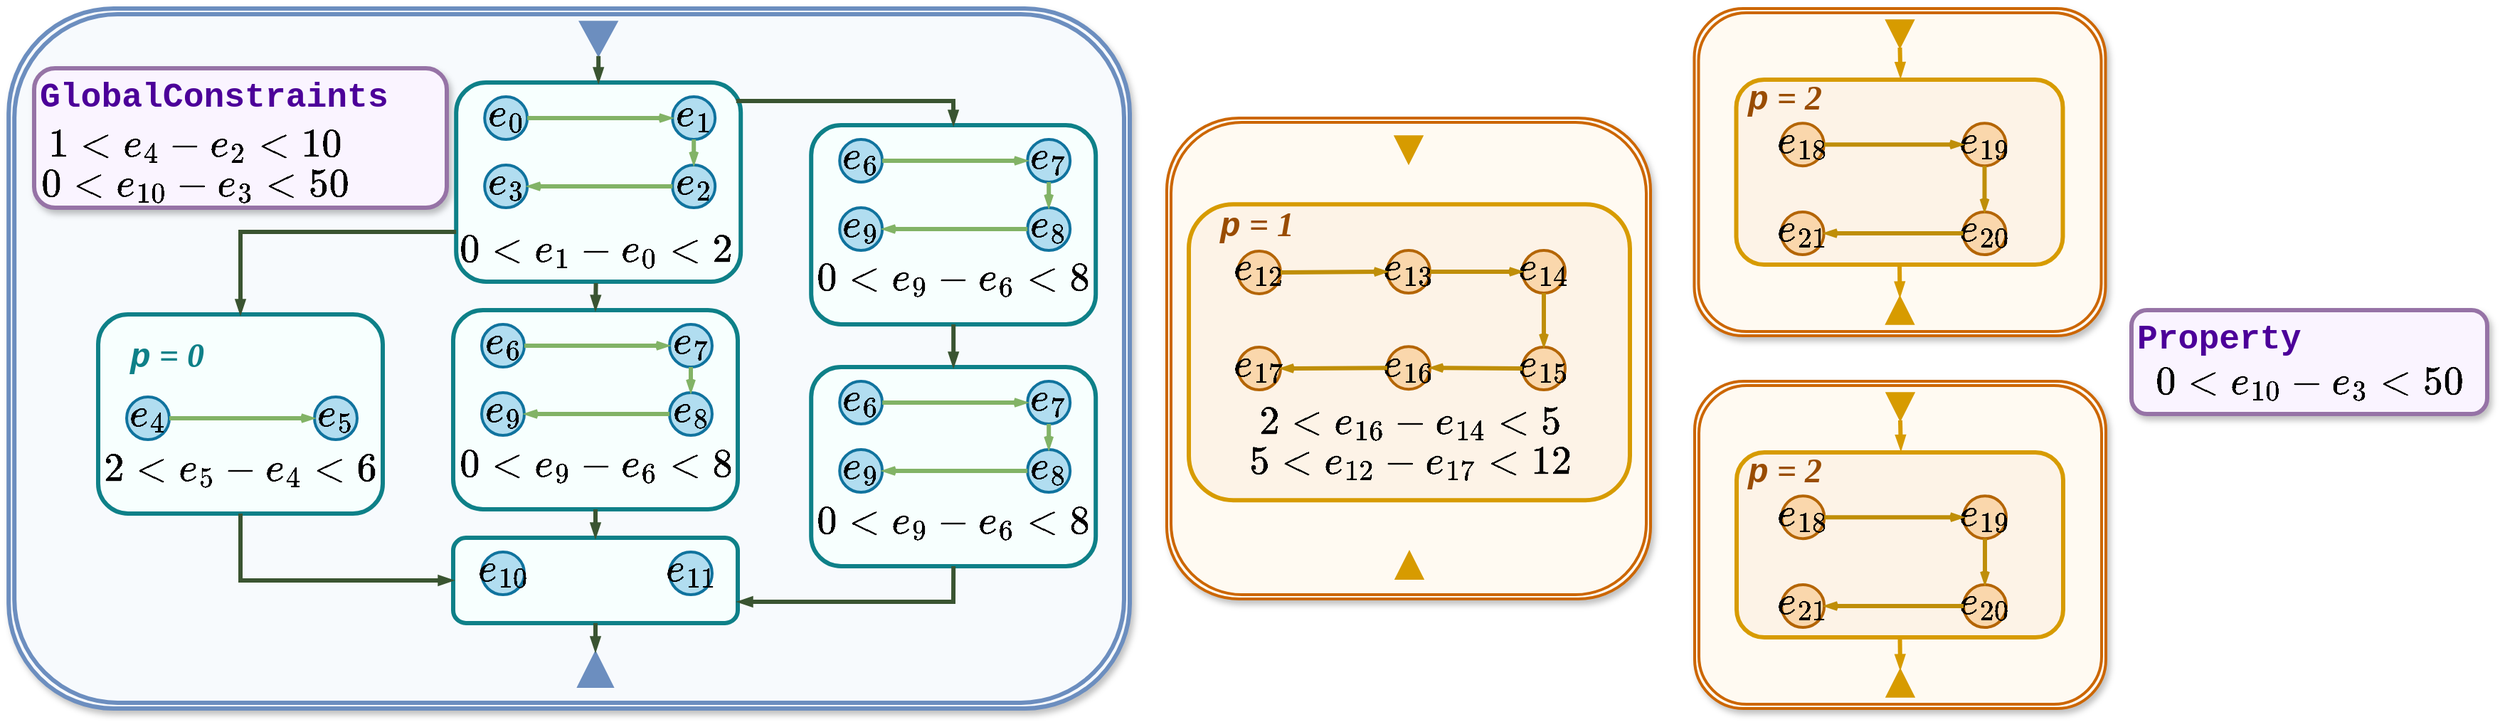 <mxfile version="26.0.4">
  <diagram name="Page-1" id="2ugi5nNnWcnAQ4nfvGsC">
    <mxGraphModel dx="2344" dy="2016" grid="1" gridSize="10" guides="1" tooltips="1" connect="1" arrows="1" fold="1" page="1" pageScale="1" pageWidth="850" pageHeight="1100" math="1" shadow="0">
      <root>
        <mxCell id="0" />
        <mxCell id="1" parent="0" />
        <mxCell id="yCP1H79guj11RidMhrs2-76" value="" style="shape=ext;double=1;rounded=1;whiteSpace=wrap;html=1;fillColor=#F7FAFD;strokeColor=#6c8ebf;strokeWidth=3;container=0;shadow=1;" vertex="1" parent="1">
          <mxGeometry x="12.1" y="330" width="787.9" height="492" as="geometry" />
        </mxCell>
        <mxCell id="yCP1H79guj11RidMhrs2-168" value="" style="rounded=1;whiteSpace=wrap;html=1;strokeWidth=3;fillColor=#F7FFFE;strokeColor=#0e8088;" vertex="1" parent="1">
          <mxGeometry x="576.1" y="582" width="200" height="140" as="geometry" />
        </mxCell>
        <mxCell id="yCP1H79guj11RidMhrs2-176" value="&lt;div style=&quot;text-align: left;&quot;&gt;&lt;span style=&quot;background-color: initial;&quot;&gt;&lt;font style=&quot;font-size: 24px;&quot; face=&quot;Courier New&quot;&gt;&lt;b style=&quot;&quot;&gt;\(0 &amp;lt; e_9 - e_6 &amp;lt; 8\)&lt;/b&gt;&lt;/font&gt;&lt;/span&gt;&lt;/div&gt;" style="text;html=1;align=center;verticalAlign=middle;resizable=0;points=[];autosize=1;strokeColor=none;fillColor=none;strokeWidth=3;" vertex="1" parent="1">
          <mxGeometry x="511.103" y="673.004" width="330" height="40" as="geometry" />
        </mxCell>
        <mxCell id="yCP1H79guj11RidMhrs2-174" value="&lt;div style=&quot;text-align: left;&quot;&gt;&lt;span style=&quot;background-color: initial;&quot;&gt;&lt;font style=&quot;font-size: 24px;&quot; face=&quot;Courier New&quot;&gt;&lt;b style=&quot;&quot;&gt;\(e_7\)&lt;/b&gt;&lt;/font&gt;&lt;/span&gt;&lt;/div&gt;" style="ellipse;whiteSpace=wrap;html=1;aspect=fixed;strokeWidth=2;fillColor=#b1ddf0;strokeColor=#10739e;" vertex="1" parent="1">
          <mxGeometry x="728.1" y="592" width="30" height="30" as="geometry" />
        </mxCell>
        <mxCell id="yCP1H79guj11RidMhrs2-193" value="&lt;div style=&quot;text-align: left;&quot;&gt;&lt;span style=&quot;background-color: initial;&quot;&gt;&lt;font style=&quot;font-size: 24px;&quot; face=&quot;Courier New&quot;&gt;&lt;b style=&quot;&quot;&gt;\(e_6\)&lt;/b&gt;&lt;/font&gt;&lt;/span&gt;&lt;/div&gt;" style="ellipse;whiteSpace=wrap;html=1;aspect=fixed;strokeWidth=2;fillColor=#b1ddf0;strokeColor=#10739e;" vertex="1" parent="1">
          <mxGeometry x="596.1" y="592" width="30" height="30" as="geometry" />
        </mxCell>
        <mxCell id="yCP1H79guj11RidMhrs2-194" value="&lt;div style=&quot;text-align: left;&quot;&gt;&lt;span style=&quot;background-color: initial;&quot;&gt;&lt;font style=&quot;font-size: 24px;&quot; face=&quot;Courier New&quot;&gt;&lt;b style=&quot;&quot;&gt;\(e_9\)&lt;/b&gt;&lt;/font&gt;&lt;/span&gt;&lt;/div&gt;" style="ellipse;whiteSpace=wrap;html=1;aspect=fixed;strokeWidth=2;fillColor=#b1ddf0;strokeColor=#10739e;" vertex="1" parent="1">
          <mxGeometry x="596.1" y="640" width="30" height="30" as="geometry" />
        </mxCell>
        <mxCell id="yCP1H79guj11RidMhrs2-195" value="&lt;div style=&quot;text-align: left;&quot;&gt;&lt;span style=&quot;background-color: initial;&quot;&gt;&lt;font style=&quot;font-size: 24px;&quot; face=&quot;Courier New&quot;&gt;&lt;b style=&quot;&quot;&gt;\(e_8\)&lt;/b&gt;&lt;/font&gt;&lt;/span&gt;&lt;/div&gt;" style="ellipse;whiteSpace=wrap;html=1;aspect=fixed;strokeWidth=2;fillColor=#b1ddf0;strokeColor=#10739e;" vertex="1" parent="1">
          <mxGeometry x="728.1" y="640" width="30" height="30" as="geometry" />
        </mxCell>
        <mxCell id="yCP1H79guj11RidMhrs2-170" style="rounded=0;orthogonalLoop=1;jettySize=auto;html=1;endArrow=openThin;endFill=0;strokeColor=#82b366;strokeWidth=3;fillColor=#d5e8d4;endSize=3;entryX=0;entryY=0.5;entryDx=0;entryDy=0;exitX=1;exitY=0.5;exitDx=0;exitDy=0;startSize=3;" edge="1" parent="1" source="yCP1H79guj11RidMhrs2-193" target="yCP1H79guj11RidMhrs2-174">
          <mxGeometry relative="1" as="geometry">
            <mxPoint x="426.725" y="636.849" as="sourcePoint" />
            <mxPoint x="434.335" y="638.164" as="targetPoint" />
          </mxGeometry>
        </mxCell>
        <mxCell id="yCP1H79guj11RidMhrs2-197" style="rounded=0;orthogonalLoop=1;jettySize=auto;html=1;endArrow=openThin;endFill=0;strokeColor=#82b366;strokeWidth=3;fillColor=#d5e8d4;endSize=3;entryX=1;entryY=0.5;entryDx=0;entryDy=0;exitX=0;exitY=0.5;exitDx=0;exitDy=0;startSize=3;" edge="1" parent="1" source="yCP1H79guj11RidMhrs2-195" target="yCP1H79guj11RidMhrs2-194">
          <mxGeometry relative="1" as="geometry">
            <mxPoint x="636.1" y="617" as="sourcePoint" />
            <mxPoint x="738.1" y="617" as="targetPoint" />
            <Array as="points" />
          </mxGeometry>
        </mxCell>
        <mxCell id="yCP1H79guj11RidMhrs2-198" style="rounded=0;orthogonalLoop=1;jettySize=auto;html=1;endArrow=openThin;endFill=0;strokeColor=#82b366;strokeWidth=3;fillColor=#d5e8d4;endSize=3;entryX=0.5;entryY=0;entryDx=0;entryDy=0;exitX=0.5;exitY=1;exitDx=0;exitDy=0;startSize=3;" edge="1" parent="1" source="yCP1H79guj11RidMhrs2-174" target="yCP1H79guj11RidMhrs2-195">
          <mxGeometry relative="1" as="geometry">
            <mxPoint x="738.1" y="662" as="sourcePoint" />
            <mxPoint x="636.1" y="662" as="targetPoint" />
            <Array as="points" />
          </mxGeometry>
        </mxCell>
        <mxCell id="yCP1H79guj11RidMhrs2-59" value="" style="triangle;whiteSpace=wrap;html=1;rotation=90;fillColor=light-dark(#6c8ebf, #1d293b);strokeColor=#6c8ebf;" vertex="1" parent="1">
          <mxGeometry x="414.46" y="338" width="24.27" height="26.46" as="geometry" />
        </mxCell>
        <mxCell id="yCP1H79guj11RidMhrs2-201" value="" style="rounded=1;whiteSpace=wrap;html=1;shadow=1;strokeColor=#9673A6;strokeWidth=3;fillColor=#FAF4FF;" vertex="1" parent="1">
          <mxGeometry x="30" y="372" width="290" height="98" as="geometry" />
        </mxCell>
        <mxCell id="yCP1H79guj11RidMhrs2-202" value="&lt;span style=&quot;font-style: normal; font-variant-ligatures: normal; font-variant-caps: normal; letter-spacing: normal; orphans: 2; text-align: left; text-indent: 0px; text-transform: none; widows: 2; word-spacing: 0px; -webkit-text-stroke-width: 0px; white-space: nowrap; text-decoration-thickness: initial; text-decoration-style: initial; text-decoration-color: initial; float: none; display: inline !important;&quot;&gt;&lt;font face=&quot;Courier New&quot; style=&quot;color: rgb(76, 0, 153); font-size: 24px;&quot;&gt;&lt;b style=&quot;&quot;&gt;GlobalConstraints&lt;/b&gt;&lt;/font&gt;&lt;/span&gt;" style="text;whiteSpace=wrap;html=1;shadow=1;rounded=1;" vertex="1" parent="1">
          <mxGeometry x="32.1" y="372" width="146.8" height="25.57" as="geometry" />
        </mxCell>
        <mxCell id="yCP1H79guj11RidMhrs2-204" value="&lt;font style=&quot;font-size: 24px;&quot;&gt;\(1 &amp;lt; e_4 - e_2 &amp;lt; 10\)&lt;/font&gt;&lt;div&gt;&lt;font style=&quot;font-size: 24px;&quot;&gt;\(0 &amp;lt; e_{10} - e_{3} &amp;lt; 50\)&lt;/font&gt;&lt;/div&gt;" style="text;html=1;align=center;verticalAlign=middle;whiteSpace=wrap;rounded=0;" vertex="1" parent="1">
          <mxGeometry x="48" y="420" width="190" height="40" as="geometry" />
        </mxCell>
        <mxCell id="yCP1H79guj11RidMhrs2-15" value="" style="triangle;whiteSpace=wrap;html=1;rotation=90;fillColor=light-dark(#6c8ebf, #1d293b);flipV=1;flipH=1;strokeColor=#6c8ebf;" vertex="1" parent="1">
          <mxGeometry x="412" y="782" width="25" height="25" as="geometry" />
        </mxCell>
        <mxCell id="yCP1H79guj11RidMhrs2-216" value="" style="rounded=1;whiteSpace=wrap;html=1;strokeWidth=3;fillColor=#F7FFFE;strokeColor=#0e8088;" vertex="1" parent="1">
          <mxGeometry x="324.5" y="702" width="200" height="60" as="geometry" />
        </mxCell>
        <mxCell id="yCP1H79guj11RidMhrs2-218" value="&lt;div style=&quot;text-align: left;&quot;&gt;&lt;span style=&quot;background-color: initial;&quot;&gt;&lt;font style=&quot;font-size: 24px;&quot; face=&quot;Courier New&quot;&gt;&lt;b style=&quot;&quot;&gt;\(e_{11}\)&lt;/b&gt;&lt;/font&gt;&lt;/span&gt;&lt;/div&gt;" style="ellipse;whiteSpace=wrap;html=1;aspect=fixed;strokeWidth=2;fillColor=#b1ddf0;strokeColor=#10739e;" vertex="1" parent="1">
          <mxGeometry x="476.5" y="712" width="30" height="30" as="geometry" />
        </mxCell>
        <mxCell id="yCP1H79guj11RidMhrs2-219" value="&lt;div style=&quot;text-align: left;&quot;&gt;&lt;span style=&quot;background-color: initial;&quot;&gt;&lt;font style=&quot;font-size: 24px;&quot; face=&quot;Courier New&quot;&gt;&lt;b style=&quot;&quot;&gt;\(e_{10}\)&lt;/b&gt;&lt;/font&gt;&lt;/span&gt;&lt;/div&gt;" style="ellipse;whiteSpace=wrap;html=1;aspect=fixed;strokeWidth=2;fillColor=#b1ddf0;strokeColor=#10739e;" vertex="1" parent="1">
          <mxGeometry x="344.5" y="712" width="30" height="30" as="geometry" />
        </mxCell>
        <mxCell id="yCP1H79guj11RidMhrs2-431" value="" style="rounded=1;whiteSpace=wrap;html=1;strokeWidth=3;fillColor=#F7FFFE;strokeColor=#0e8088;" vertex="1" parent="1">
          <mxGeometry x="326.6" y="382" width="200" height="140" as="geometry" />
        </mxCell>
        <mxCell id="yCP1H79guj11RidMhrs2-432" value="&lt;div style=&quot;text-align: left;&quot;&gt;&lt;span style=&quot;background-color: initial;&quot;&gt;&lt;font style=&quot;font-size: 24px;&quot; face=&quot;Courier New&quot;&gt;&lt;b style=&quot;&quot;&gt;\(0 &amp;lt; e_1 - e_0 &amp;lt; 2\)&lt;/b&gt;&lt;/font&gt;&lt;/span&gt;&lt;/div&gt;" style="text;html=1;align=center;verticalAlign=middle;resizable=0;points=[];autosize=1;strokeColor=none;fillColor=none;strokeWidth=3;" vertex="1" parent="1">
          <mxGeometry x="259.503" y="482.004" width="330" height="40" as="geometry" />
        </mxCell>
        <mxCell id="yCP1H79guj11RidMhrs2-433" value="&lt;div style=&quot;text-align: left;&quot;&gt;&lt;span style=&quot;background-color: initial;&quot;&gt;&lt;font style=&quot;font-size: 24px;&quot; face=&quot;Courier New&quot;&gt;&lt;b style=&quot;&quot;&gt;\(e_1\)&lt;/b&gt;&lt;/font&gt;&lt;/span&gt;&lt;/div&gt;" style="ellipse;whiteSpace=wrap;html=1;aspect=fixed;strokeWidth=2;fillColor=#b1ddf0;strokeColor=#10739e;" vertex="1" parent="1">
          <mxGeometry x="478.6" y="392" width="30" height="30" as="geometry" />
        </mxCell>
        <mxCell id="yCP1H79guj11RidMhrs2-434" value="&lt;div style=&quot;text-align: left;&quot;&gt;&lt;span style=&quot;background-color: initial;&quot;&gt;&lt;font style=&quot;font-size: 24px;&quot; face=&quot;Courier New&quot;&gt;&lt;b style=&quot;&quot;&gt;\(e_0\)&lt;/b&gt;&lt;/font&gt;&lt;/span&gt;&lt;/div&gt;" style="ellipse;whiteSpace=wrap;html=1;aspect=fixed;strokeWidth=2;fillColor=#b1ddf0;strokeColor=#10739e;" vertex="1" parent="1">
          <mxGeometry x="346.6" y="392" width="30" height="30" as="geometry" />
        </mxCell>
        <mxCell id="yCP1H79guj11RidMhrs2-435" value="&lt;div style=&quot;text-align: left;&quot;&gt;&lt;span style=&quot;background-color: initial;&quot;&gt;&lt;font style=&quot;font-size: 24px;&quot; face=&quot;Courier New&quot;&gt;&lt;b style=&quot;&quot;&gt;\(e_3\)&lt;/b&gt;&lt;/font&gt;&lt;/span&gt;&lt;/div&gt;" style="ellipse;whiteSpace=wrap;html=1;aspect=fixed;strokeWidth=2;fillColor=#b1ddf0;strokeColor=#10739e;" vertex="1" parent="1">
          <mxGeometry x="346.6" y="440" width="30" height="30" as="geometry" />
        </mxCell>
        <mxCell id="yCP1H79guj11RidMhrs2-436" value="&lt;div style=&quot;text-align: left;&quot;&gt;&lt;span style=&quot;background-color: initial;&quot;&gt;&lt;font style=&quot;font-size: 24px;&quot; face=&quot;Courier New&quot;&gt;&lt;b style=&quot;&quot;&gt;\(e_2\)&lt;/b&gt;&lt;/font&gt;&lt;/span&gt;&lt;/div&gt;" style="ellipse;whiteSpace=wrap;html=1;aspect=fixed;strokeWidth=2;fillColor=#b1ddf0;strokeColor=#10739e;" vertex="1" parent="1">
          <mxGeometry x="478.6" y="440" width="30" height="30" as="geometry" />
        </mxCell>
        <mxCell id="yCP1H79guj11RidMhrs2-437" style="rounded=0;orthogonalLoop=1;jettySize=auto;html=1;endArrow=openThin;endFill=0;strokeColor=#82b366;strokeWidth=3;fillColor=#d5e8d4;endSize=3;entryX=0;entryY=0.5;entryDx=0;entryDy=0;exitX=1;exitY=0.5;exitDx=0;exitDy=0;startSize=3;" edge="1" parent="1" source="yCP1H79guj11RidMhrs2-434" target="yCP1H79guj11RidMhrs2-433">
          <mxGeometry relative="1" as="geometry">
            <mxPoint x="177.225" y="436.849" as="sourcePoint" />
            <mxPoint x="184.835" y="438.164" as="targetPoint" />
          </mxGeometry>
        </mxCell>
        <mxCell id="yCP1H79guj11RidMhrs2-438" style="rounded=0;orthogonalLoop=1;jettySize=auto;html=1;endArrow=openThin;endFill=0;strokeColor=#82b366;strokeWidth=3;fillColor=#d5e8d4;endSize=3;entryX=1;entryY=0.5;entryDx=0;entryDy=0;exitX=0;exitY=0.5;exitDx=0;exitDy=0;startSize=3;" edge="1" parent="1" source="yCP1H79guj11RidMhrs2-436" target="yCP1H79guj11RidMhrs2-435">
          <mxGeometry relative="1" as="geometry">
            <mxPoint x="386.6" y="417" as="sourcePoint" />
            <mxPoint x="488.6" y="417" as="targetPoint" />
            <Array as="points" />
          </mxGeometry>
        </mxCell>
        <mxCell id="yCP1H79guj11RidMhrs2-439" style="rounded=0;orthogonalLoop=1;jettySize=auto;html=1;endArrow=openThin;endFill=0;strokeColor=#82b366;strokeWidth=3;fillColor=#d5e8d4;endSize=3;entryX=0.5;entryY=0;entryDx=0;entryDy=0;exitX=0.5;exitY=1;exitDx=0;exitDy=0;startSize=3;" edge="1" parent="1" source="yCP1H79guj11RidMhrs2-433" target="yCP1H79guj11RidMhrs2-436">
          <mxGeometry relative="1" as="geometry">
            <mxPoint x="488.6" y="462" as="sourcePoint" />
            <mxPoint x="386.6" y="462" as="targetPoint" />
            <Array as="points" />
          </mxGeometry>
        </mxCell>
        <mxCell id="yCP1H79guj11RidMhrs2-440" value="" style="rounded=1;whiteSpace=wrap;html=1;strokeWidth=3;fillColor=#F7FFFE;strokeColor=#0e8088;" vertex="1" parent="1">
          <mxGeometry x="324.5" y="542" width="200" height="140" as="geometry" />
        </mxCell>
        <mxCell id="yCP1H79guj11RidMhrs2-441" value="&lt;div style=&quot;text-align: left;&quot;&gt;&lt;span style=&quot;background-color: initial;&quot;&gt;&lt;font style=&quot;font-size: 24px;&quot; face=&quot;Courier New&quot;&gt;&lt;b style=&quot;&quot;&gt;\(0 &amp;lt; e_9 - e_6 &amp;lt; 8\)&lt;/b&gt;&lt;/font&gt;&lt;/span&gt;&lt;/div&gt;" style="text;html=1;align=center;verticalAlign=middle;resizable=0;points=[];autosize=1;strokeColor=none;fillColor=none;strokeWidth=3;" vertex="1" parent="1">
          <mxGeometry x="259.503" y="633.004" width="330" height="40" as="geometry" />
        </mxCell>
        <mxCell id="yCP1H79guj11RidMhrs2-442" value="&lt;div style=&quot;text-align: left;&quot;&gt;&lt;span style=&quot;background-color: initial;&quot;&gt;&lt;font style=&quot;font-size: 24px;&quot; face=&quot;Courier New&quot;&gt;&lt;b style=&quot;&quot;&gt;\(e_7\)&lt;/b&gt;&lt;/font&gt;&lt;/span&gt;&lt;/div&gt;" style="ellipse;whiteSpace=wrap;html=1;aspect=fixed;strokeWidth=2;fillColor=#b1ddf0;strokeColor=#10739e;" vertex="1" parent="1">
          <mxGeometry x="476.5" y="552" width="30" height="30" as="geometry" />
        </mxCell>
        <mxCell id="yCP1H79guj11RidMhrs2-443" value="&lt;div style=&quot;text-align: left;&quot;&gt;&lt;span style=&quot;background-color: initial;&quot;&gt;&lt;font style=&quot;font-size: 24px;&quot; face=&quot;Courier New&quot;&gt;&lt;b style=&quot;&quot;&gt;\(e_6\)&lt;/b&gt;&lt;/font&gt;&lt;/span&gt;&lt;/div&gt;" style="ellipse;whiteSpace=wrap;html=1;aspect=fixed;strokeWidth=2;fillColor=#b1ddf0;strokeColor=#10739e;" vertex="1" parent="1">
          <mxGeometry x="344.5" y="552" width="30" height="30" as="geometry" />
        </mxCell>
        <mxCell id="yCP1H79guj11RidMhrs2-444" value="&lt;div style=&quot;text-align: left;&quot;&gt;&lt;span style=&quot;background-color: initial;&quot;&gt;&lt;font style=&quot;font-size: 24px;&quot; face=&quot;Courier New&quot;&gt;&lt;b style=&quot;&quot;&gt;\(e_9\)&lt;/b&gt;&lt;/font&gt;&lt;/span&gt;&lt;/div&gt;" style="ellipse;whiteSpace=wrap;html=1;aspect=fixed;strokeWidth=2;fillColor=#b1ddf0;strokeColor=#10739e;" vertex="1" parent="1">
          <mxGeometry x="344.5" y="600" width="30" height="30" as="geometry" />
        </mxCell>
        <mxCell id="yCP1H79guj11RidMhrs2-445" value="&lt;div style=&quot;text-align: left;&quot;&gt;&lt;span style=&quot;background-color: initial;&quot;&gt;&lt;font style=&quot;font-size: 24px;&quot; face=&quot;Courier New&quot;&gt;&lt;b style=&quot;&quot;&gt;\(e_8\)&lt;/b&gt;&lt;/font&gt;&lt;/span&gt;&lt;/div&gt;" style="ellipse;whiteSpace=wrap;html=1;aspect=fixed;strokeWidth=2;fillColor=#b1ddf0;strokeColor=#10739e;" vertex="1" parent="1">
          <mxGeometry x="476.5" y="600" width="30" height="30" as="geometry" />
        </mxCell>
        <mxCell id="yCP1H79guj11RidMhrs2-446" style="rounded=0;orthogonalLoop=1;jettySize=auto;html=1;endArrow=openThin;endFill=0;strokeColor=#82b366;strokeWidth=3;fillColor=#d5e8d4;endSize=3;entryX=0;entryY=0.5;entryDx=0;entryDy=0;exitX=1;exitY=0.5;exitDx=0;exitDy=0;startSize=3;" edge="1" parent="1" source="yCP1H79guj11RidMhrs2-443" target="yCP1H79guj11RidMhrs2-442">
          <mxGeometry relative="1" as="geometry">
            <mxPoint x="175.125" y="596.849" as="sourcePoint" />
            <mxPoint x="182.735" y="598.164" as="targetPoint" />
          </mxGeometry>
        </mxCell>
        <mxCell id="yCP1H79guj11RidMhrs2-447" style="rounded=0;orthogonalLoop=1;jettySize=auto;html=1;endArrow=openThin;endFill=0;strokeColor=#82b366;strokeWidth=3;fillColor=#d5e8d4;endSize=3;entryX=1;entryY=0.5;entryDx=0;entryDy=0;exitX=0;exitY=0.5;exitDx=0;exitDy=0;startSize=3;" edge="1" parent="1" source="yCP1H79guj11RidMhrs2-445" target="yCP1H79guj11RidMhrs2-444">
          <mxGeometry relative="1" as="geometry">
            <mxPoint x="384.5" y="577" as="sourcePoint" />
            <mxPoint x="486.5" y="577" as="targetPoint" />
            <Array as="points" />
          </mxGeometry>
        </mxCell>
        <mxCell id="yCP1H79guj11RidMhrs2-448" style="rounded=0;orthogonalLoop=1;jettySize=auto;html=1;endArrow=openThin;endFill=0;strokeColor=#82b366;strokeWidth=3;fillColor=#d5e8d4;endSize=3;entryX=0.5;entryY=0;entryDx=0;entryDy=0;exitX=0.5;exitY=1;exitDx=0;exitDy=0;startSize=3;" edge="1" parent="1" source="yCP1H79guj11RidMhrs2-442" target="yCP1H79guj11RidMhrs2-445">
          <mxGeometry relative="1" as="geometry">
            <mxPoint x="486.5" y="622" as="sourcePoint" />
            <mxPoint x="384.5" y="622" as="targetPoint" />
            <Array as="points" />
          </mxGeometry>
        </mxCell>
        <mxCell id="yCP1H79guj11RidMhrs2-458" value="" style="rounded=1;whiteSpace=wrap;html=1;strokeWidth=3;fillColor=#F7FFFE;strokeColor=#0e8088;" vertex="1" parent="1">
          <mxGeometry x="75" y="545" width="200" height="140" as="geometry" />
        </mxCell>
        <mxCell id="yCP1H79guj11RidMhrs2-459" value="&lt;div style=&quot;text-align: left;&quot;&gt;&lt;span style=&quot;background-color: initial;&quot;&gt;&lt;font style=&quot;font-size: 24px;&quot; face=&quot;Courier New&quot;&gt;&lt;b style=&quot;&quot;&gt;\(2 &amp;lt; e_5 - e_4 &amp;lt; 6\)&lt;/b&gt;&lt;/font&gt;&lt;/span&gt;&lt;/div&gt;" style="text;html=1;align=center;verticalAlign=middle;resizable=0;points=[];autosize=1;strokeColor=none;fillColor=none;strokeWidth=3;" vertex="1" parent="1">
          <mxGeometry x="10.003" y="636.004" width="330" height="40" as="geometry" />
        </mxCell>
        <mxCell id="yCP1H79guj11RidMhrs2-462" value="&lt;div style=&quot;text-align: left;&quot;&gt;&lt;span style=&quot;background-color: initial;&quot;&gt;&lt;font style=&quot;font-size: 24px;&quot; face=&quot;Courier New&quot;&gt;&lt;b style=&quot;&quot;&gt;\(e_4\)&lt;/b&gt;&lt;/font&gt;&lt;/span&gt;&lt;/div&gt;" style="ellipse;whiteSpace=wrap;html=1;aspect=fixed;strokeWidth=2;fillColor=#b1ddf0;strokeColor=#10739e;" vertex="1" parent="1">
          <mxGeometry x="95" y="603" width="30" height="30" as="geometry" />
        </mxCell>
        <mxCell id="yCP1H79guj11RidMhrs2-463" value="&lt;div style=&quot;text-align: left;&quot;&gt;&lt;span style=&quot;background-color: initial;&quot;&gt;&lt;font style=&quot;font-size: 24px;&quot; face=&quot;Courier New&quot;&gt;&lt;b style=&quot;&quot;&gt;\(e_5\)&lt;/b&gt;&lt;/font&gt;&lt;/span&gt;&lt;/div&gt;" style="ellipse;whiteSpace=wrap;html=1;aspect=fixed;strokeWidth=2;fillColor=#b1ddf0;strokeColor=#10739e;" vertex="1" parent="1">
          <mxGeometry x="227" y="603" width="30" height="30" as="geometry" />
        </mxCell>
        <mxCell id="yCP1H79guj11RidMhrs2-465" style="rounded=0;orthogonalLoop=1;jettySize=auto;html=1;endArrow=openThin;endFill=0;strokeColor=#82b366;strokeWidth=3;fillColor=#d5e8d4;endSize=3;entryX=0;entryY=0.5;entryDx=0;entryDy=0;exitX=1;exitY=0.5;exitDx=0;exitDy=0;startSize=3;" edge="1" parent="1" source="yCP1H79guj11RidMhrs2-462" target="yCP1H79guj11RidMhrs2-463">
          <mxGeometry relative="1" as="geometry">
            <mxPoint x="135" y="580" as="sourcePoint" />
            <mxPoint x="237" y="580" as="targetPoint" />
            <Array as="points" />
          </mxGeometry>
        </mxCell>
        <mxCell id="yCP1H79guj11RidMhrs2-467" value="&lt;font style=&quot;color: rgb(14, 128, 136); font-size: 24px;&quot;&gt;&lt;b style=&quot;&quot;&gt;&lt;i style=&quot;&quot;&gt;&lt;font style=&quot;&quot; face=&quot;Georgia&quot;&gt;&amp;nbsp;&lt;/font&gt;&lt;font style=&quot;&quot; face=&quot;Courier New&quot;&gt;p&lt;/font&gt;&lt;font style=&quot;&quot; face=&quot;Georgia&quot;&gt; = &lt;/font&gt;&lt;font face=&quot;Comic Sans MS&quot; style=&quot;&quot;&gt;0&lt;/font&gt;&lt;/i&gt;&lt;/b&gt;&lt;/font&gt;" style="text;html=1;align=center;verticalAlign=middle;resizable=0;points=[];autosize=1;strokeColor=none;fillColor=none;strokeWidth=3;" vertex="1" parent="1">
          <mxGeometry x="75" y="550" width="90" height="50" as="geometry" />
        </mxCell>
        <mxCell id="yCP1H79guj11RidMhrs2-468" value="" style="rounded=1;whiteSpace=wrap;html=1;strokeWidth=3;fillColor=#F7FFFE;strokeColor=#0e8088;" vertex="1" parent="1">
          <mxGeometry x="576.1" y="412" width="200" height="140" as="geometry" />
        </mxCell>
        <mxCell id="yCP1H79guj11RidMhrs2-469" value="&lt;div style=&quot;text-align: left;&quot;&gt;&lt;span style=&quot;background-color: initial;&quot;&gt;&lt;font style=&quot;font-size: 24px;&quot; face=&quot;Courier New&quot;&gt;&lt;b style=&quot;&quot;&gt;\(0 &amp;lt; e_9 - e_6 &amp;lt; 8\)&lt;/b&gt;&lt;/font&gt;&lt;/span&gt;&lt;/div&gt;" style="text;html=1;align=center;verticalAlign=middle;resizable=0;points=[];autosize=1;strokeColor=none;fillColor=none;strokeWidth=3;" vertex="1" parent="1">
          <mxGeometry x="511.103" y="502.004" width="330" height="40" as="geometry" />
        </mxCell>
        <mxCell id="yCP1H79guj11RidMhrs2-470" value="&lt;div style=&quot;text-align: left;&quot;&gt;&lt;span style=&quot;background-color: initial;&quot;&gt;&lt;font style=&quot;font-size: 24px;&quot; face=&quot;Courier New&quot;&gt;&lt;b style=&quot;&quot;&gt;\(e_7\)&lt;/b&gt;&lt;/font&gt;&lt;/span&gt;&lt;/div&gt;" style="ellipse;whiteSpace=wrap;html=1;aspect=fixed;strokeWidth=2;fillColor=#b1ddf0;strokeColor=#10739e;" vertex="1" parent="1">
          <mxGeometry x="728.1" y="422" width="30" height="30" as="geometry" />
        </mxCell>
        <mxCell id="yCP1H79guj11RidMhrs2-471" value="&lt;div style=&quot;text-align: left;&quot;&gt;&lt;span style=&quot;background-color: initial;&quot;&gt;&lt;font style=&quot;font-size: 24px;&quot; face=&quot;Courier New&quot;&gt;&lt;b style=&quot;&quot;&gt;\(e_6\)&lt;/b&gt;&lt;/font&gt;&lt;/span&gt;&lt;/div&gt;" style="ellipse;whiteSpace=wrap;html=1;aspect=fixed;strokeWidth=2;fillColor=#b1ddf0;strokeColor=#10739e;" vertex="1" parent="1">
          <mxGeometry x="596.1" y="422" width="30" height="30" as="geometry" />
        </mxCell>
        <mxCell id="yCP1H79guj11RidMhrs2-472" value="&lt;div style=&quot;text-align: left;&quot;&gt;&lt;span style=&quot;background-color: initial;&quot;&gt;&lt;font style=&quot;font-size: 24px;&quot; face=&quot;Courier New&quot;&gt;&lt;b style=&quot;&quot;&gt;\(e_9\)&lt;/b&gt;&lt;/font&gt;&lt;/span&gt;&lt;/div&gt;" style="ellipse;whiteSpace=wrap;html=1;aspect=fixed;strokeWidth=2;fillColor=#b1ddf0;strokeColor=#10739e;" vertex="1" parent="1">
          <mxGeometry x="596.1" y="470" width="30" height="30" as="geometry" />
        </mxCell>
        <mxCell id="yCP1H79guj11RidMhrs2-473" value="&lt;div style=&quot;text-align: left;&quot;&gt;&lt;span style=&quot;background-color: initial;&quot;&gt;&lt;font style=&quot;font-size: 24px;&quot; face=&quot;Courier New&quot;&gt;&lt;b style=&quot;&quot;&gt;\(e_8\)&lt;/b&gt;&lt;/font&gt;&lt;/span&gt;&lt;/div&gt;" style="ellipse;whiteSpace=wrap;html=1;aspect=fixed;strokeWidth=2;fillColor=#b1ddf0;strokeColor=#10739e;" vertex="1" parent="1">
          <mxGeometry x="728.1" y="470" width="30" height="30" as="geometry" />
        </mxCell>
        <mxCell id="yCP1H79guj11RidMhrs2-474" style="rounded=0;orthogonalLoop=1;jettySize=auto;html=1;endArrow=openThin;endFill=0;strokeColor=#82b366;strokeWidth=3;fillColor=#d5e8d4;endSize=3;entryX=0;entryY=0.5;entryDx=0;entryDy=0;exitX=1;exitY=0.5;exitDx=0;exitDy=0;startSize=3;" edge="1" parent="1" source="yCP1H79guj11RidMhrs2-471" target="yCP1H79guj11RidMhrs2-470">
          <mxGeometry relative="1" as="geometry">
            <mxPoint x="426.725" y="466.849" as="sourcePoint" />
            <mxPoint x="434.335" y="468.164" as="targetPoint" />
          </mxGeometry>
        </mxCell>
        <mxCell id="yCP1H79guj11RidMhrs2-475" style="rounded=0;orthogonalLoop=1;jettySize=auto;html=1;endArrow=openThin;endFill=0;strokeColor=#82b366;strokeWidth=3;fillColor=#d5e8d4;endSize=3;entryX=1;entryY=0.5;entryDx=0;entryDy=0;exitX=0;exitY=0.5;exitDx=0;exitDy=0;startSize=3;" edge="1" parent="1" source="yCP1H79guj11RidMhrs2-473" target="yCP1H79guj11RidMhrs2-472">
          <mxGeometry relative="1" as="geometry">
            <mxPoint x="636.1" y="447" as="sourcePoint" />
            <mxPoint x="738.1" y="447" as="targetPoint" />
            <Array as="points" />
          </mxGeometry>
        </mxCell>
        <mxCell id="yCP1H79guj11RidMhrs2-476" style="rounded=0;orthogonalLoop=1;jettySize=auto;html=1;endArrow=openThin;endFill=0;strokeColor=#82b366;strokeWidth=3;fillColor=#d5e8d4;endSize=3;entryX=0.5;entryY=0;entryDx=0;entryDy=0;exitX=0.5;exitY=1;exitDx=0;exitDy=0;startSize=3;" edge="1" parent="1" source="yCP1H79guj11RidMhrs2-470" target="yCP1H79guj11RidMhrs2-473">
          <mxGeometry relative="1" as="geometry">
            <mxPoint x="738.1" y="492" as="sourcePoint" />
            <mxPoint x="636.1" y="492" as="targetPoint" />
            <Array as="points" />
          </mxGeometry>
        </mxCell>
        <mxCell id="yCP1H79guj11RidMhrs2-478" style="rounded=0;orthogonalLoop=1;jettySize=auto;html=1;strokeColor=#3A5431;endArrow=blockThin;endFill=1;endSize=3;strokeWidth=3;fillColor=#6d8764;startSize=3;jumpSize=3;exitX=1;exitY=0.5;exitDx=0;exitDy=0;entryX=0.5;entryY=0;entryDx=0;entryDy=0;" edge="1" parent="1" source="yCP1H79guj11RidMhrs2-59" target="yCP1H79guj11RidMhrs2-431">
          <mxGeometry relative="1" as="geometry">
            <mxPoint x="-268" y="-156" as="sourcePoint" />
            <mxPoint x="-268" y="-132" as="targetPoint" />
          </mxGeometry>
        </mxCell>
        <mxCell id="yCP1H79guj11RidMhrs2-479" style="rounded=0;orthogonalLoop=1;jettySize=auto;html=1;strokeColor=#3A5431;endArrow=blockThin;endFill=1;endSize=3;strokeWidth=3;fillColor=#6d8764;startSize=3;jumpSize=3;exitX=0.491;exitY=1.007;exitDx=0;exitDy=0;entryX=0.5;entryY=0;entryDx=0;entryDy=0;exitPerimeter=0;" edge="1" parent="1" source="yCP1H79guj11RidMhrs2-431" target="yCP1H79guj11RidMhrs2-440">
          <mxGeometry relative="1" as="geometry">
            <mxPoint x="437" y="373" as="sourcePoint" />
            <mxPoint x="437" y="392" as="targetPoint" />
            <Array as="points" />
          </mxGeometry>
        </mxCell>
        <mxCell id="yCP1H79guj11RidMhrs2-480" style="rounded=0;orthogonalLoop=1;jettySize=auto;html=1;strokeColor=#3A5431;endArrow=blockThin;endFill=1;endSize=3;strokeWidth=3;fillColor=#6d8764;startSize=3;jumpSize=3;exitX=0.5;exitY=1;exitDx=0;exitDy=0;entryX=0.5;entryY=0;entryDx=0;entryDy=0;" edge="1" parent="1" source="yCP1H79guj11RidMhrs2-440" target="yCP1H79guj11RidMhrs2-216">
          <mxGeometry relative="1" as="geometry">
            <mxPoint x="437" y="532" as="sourcePoint" />
            <mxPoint x="435" y="552" as="targetPoint" />
          </mxGeometry>
        </mxCell>
        <mxCell id="yCP1H79guj11RidMhrs2-481" style="rounded=0;orthogonalLoop=1;jettySize=auto;html=1;strokeColor=#3A5431;endArrow=blockThin;endFill=1;endSize=3;strokeWidth=3;fillColor=#6d8764;startSize=3;jumpSize=3;exitX=0.5;exitY=1;exitDx=0;exitDy=0;entryX=0;entryY=0.5;entryDx=0;entryDy=0;" edge="1" parent="1" source="yCP1H79guj11RidMhrs2-216" target="yCP1H79guj11RidMhrs2-15">
          <mxGeometry relative="1" as="geometry">
            <mxPoint x="435" y="692" as="sourcePoint" />
            <mxPoint x="435" y="712" as="targetPoint" />
          </mxGeometry>
        </mxCell>
        <mxCell id="yCP1H79guj11RidMhrs2-482" style="rounded=0;orthogonalLoop=1;jettySize=auto;html=1;strokeColor=#3A5431;endArrow=blockThin;endFill=1;endSize=3;strokeWidth=3;fillColor=#6d8764;startSize=3;jumpSize=3;exitX=0.984;exitY=0.093;exitDx=0;exitDy=0;entryX=0.5;entryY=0;entryDx=0;entryDy=0;exitPerimeter=0;" edge="1" parent="1" source="yCP1H79guj11RidMhrs2-431" target="yCP1H79guj11RidMhrs2-468">
          <mxGeometry relative="1" as="geometry">
            <mxPoint x="437" y="373" as="sourcePoint" />
            <mxPoint x="437" y="392" as="targetPoint" />
            <Array as="points">
              <mxPoint x="676" y="395" />
            </Array>
          </mxGeometry>
        </mxCell>
        <mxCell id="yCP1H79guj11RidMhrs2-483" style="rounded=0;orthogonalLoop=1;jettySize=auto;html=1;strokeColor=#3A5431;endArrow=blockThin;endFill=1;endSize=3;strokeWidth=3;fillColor=#6d8764;startSize=3;jumpSize=3;exitX=0.5;exitY=1;exitDx=0;exitDy=0;" edge="1" parent="1" source="yCP1H79guj11RidMhrs2-468" target="yCP1H79guj11RidMhrs2-168">
          <mxGeometry relative="1" as="geometry">
            <mxPoint x="435" y="533" as="sourcePoint" />
            <mxPoint x="435" y="552" as="targetPoint" />
            <Array as="points" />
          </mxGeometry>
        </mxCell>
        <mxCell id="yCP1H79guj11RidMhrs2-484" style="rounded=0;orthogonalLoop=1;jettySize=auto;html=1;strokeColor=#3A5431;endArrow=blockThin;endFill=1;endSize=3;strokeWidth=3;fillColor=#6d8764;startSize=3;jumpSize=3;exitX=0.5;exitY=1;exitDx=0;exitDy=0;entryX=1;entryY=0.75;entryDx=0;entryDy=0;" edge="1" parent="1" source="yCP1H79guj11RidMhrs2-168" target="yCP1H79guj11RidMhrs2-216">
          <mxGeometry relative="1" as="geometry">
            <mxPoint x="686" y="562" as="sourcePoint" />
            <mxPoint x="686" y="592" as="targetPoint" />
            <Array as="points">
              <mxPoint x="676" y="747" />
            </Array>
          </mxGeometry>
        </mxCell>
        <mxCell id="yCP1H79guj11RidMhrs2-485" style="rounded=0;orthogonalLoop=1;jettySize=auto;html=1;strokeColor=#3A5431;endArrow=blockThin;endFill=1;endSize=3;strokeWidth=3;fillColor=#6d8764;startSize=3;jumpSize=3;exitX=0.5;exitY=1;exitDx=0;exitDy=0;entryX=0;entryY=0.5;entryDx=0;entryDy=0;" edge="1" parent="1" source="yCP1H79guj11RidMhrs2-458" target="yCP1H79guj11RidMhrs2-216">
          <mxGeometry relative="1" as="geometry">
            <mxPoint x="435" y="533" as="sourcePoint" />
            <mxPoint x="435" y="552" as="targetPoint" />
            <Array as="points">
              <mxPoint x="175" y="732" />
            </Array>
          </mxGeometry>
        </mxCell>
        <mxCell id="yCP1H79guj11RidMhrs2-486" style="rounded=0;orthogonalLoop=1;jettySize=auto;html=1;strokeColor=#3A5431;endArrow=blockThin;endFill=1;endSize=3;strokeWidth=3;fillColor=#6d8764;startSize=3;jumpSize=3;exitX=0;exitY=0.75;exitDx=0;exitDy=0;entryX=0.5;entryY=0;entryDx=0;entryDy=0;" edge="1" parent="1" source="yCP1H79guj11RidMhrs2-431" target="yCP1H79guj11RidMhrs2-458">
          <mxGeometry relative="1" as="geometry">
            <mxPoint x="435" y="692" as="sourcePoint" />
            <mxPoint x="435" y="712" as="targetPoint" />
            <Array as="points">
              <mxPoint x="175" y="487" />
            </Array>
          </mxGeometry>
        </mxCell>
        <mxCell id="yCP1H79guj11RidMhrs2-488" value="" style="shape=ext;double=1;rounded=1;whiteSpace=wrap;html=1;fillColor=#FFFAF2;strokeColor=#CC6600;strokeWidth=2;container=0;shadow=1;" vertex="1" parent="1">
          <mxGeometry x="1196.75" y="330" width="289" height="230" as="geometry" />
        </mxCell>
        <mxCell id="yCP1H79guj11RidMhrs2-490" value="" style="rounded=1;whiteSpace=wrap;html=1;strokeWidth=3;fillColor=light-dark(#fdf3e7, #36210a);strokeColor=#d79b00;" vertex="1" parent="1">
          <mxGeometry x="1226.25" y="380" width="229.5" height="130" as="geometry" />
        </mxCell>
        <mxCell id="yCP1H79guj11RidMhrs2-491" value="" style="triangle;whiteSpace=wrap;html=1;rotation=90;fillColor=light-dark(#d79b00, #36210a);flipV=1;flipH=1;strokeColor=#d79b00;" vertex="1" parent="1">
          <mxGeometry x="1331.56" y="532.44" width="19.37" height="19.56" as="geometry" />
        </mxCell>
        <mxCell id="yCP1H79guj11RidMhrs2-493" value="" style="triangle;whiteSpace=wrap;html=1;rotation=-90;fillColor=light-dark(#d79b00, #36210a);flipV=1;flipH=1;strokeColor=#d79b00;" vertex="1" parent="1">
          <mxGeometry x="1331.56" y="338" width="19.37" height="19.56" as="geometry" />
        </mxCell>
        <mxCell id="yCP1H79guj11RidMhrs2-495" style="rounded=0;orthogonalLoop=1;jettySize=auto;html=1;strokeColor=#d79b00;endArrow=blockThin;endFill=1;endSize=3;strokeWidth=3;fillColor=#ffe6cc;startSize=3;jumpSize=3;exitX=0;exitY=0.5;exitDx=0;exitDy=0;entryX=0.503;entryY=-0.013;entryDx=0;entryDy=0;entryPerimeter=0;" edge="1" parent="1" source="yCP1H79guj11RidMhrs2-493" target="yCP1H79guj11RidMhrs2-490">
          <mxGeometry relative="1" as="geometry">
            <mxPoint x="941.75" y="562" as="sourcePoint" />
            <mxPoint x="941.75" y="592" as="targetPoint" />
            <Array as="points" />
          </mxGeometry>
        </mxCell>
        <mxCell id="yCP1H79guj11RidMhrs2-496" style="rounded=0;orthogonalLoop=1;jettySize=auto;html=1;strokeColor=#d79b00;endArrow=blockThin;endFill=1;endSize=3;strokeWidth=3;fillColor=#ffe6cc;startSize=3;jumpSize=3;exitX=0.5;exitY=1;exitDx=0;exitDy=0;entryX=0;entryY=0.5;entryDx=0;entryDy=0;" edge="1" parent="1" source="yCP1H79guj11RidMhrs2-490" target="yCP1H79guj11RidMhrs2-491">
          <mxGeometry relative="1" as="geometry">
            <mxPoint x="1350.75" y="367" as="sourcePoint" />
            <mxPoint x="1350.75" y="390" as="targetPoint" />
            <Array as="points" />
          </mxGeometry>
        </mxCell>
        <mxCell id="yCP1H79guj11RidMhrs2-497" value="&lt;div style=&quot;text-align: left;&quot;&gt;&lt;span style=&quot;background-color: initial;&quot;&gt;&lt;font style=&quot;font-size: 24px;&quot; face=&quot;Courier New&quot;&gt;&lt;b style=&quot;&quot;&gt;\(e_{19}\)&lt;/b&gt;&lt;/font&gt;&lt;/span&gt;&lt;/div&gt;" style="ellipse;whiteSpace=wrap;html=1;aspect=fixed;strokeWidth=2;fillColor=#fad7ac;strokeColor=#b46504;" vertex="1" parent="1">
          <mxGeometry x="1385.75" y="410.57" width="30" height="30" as="geometry" />
        </mxCell>
        <mxCell id="yCP1H79guj11RidMhrs2-499" value="&lt;div style=&quot;text-align: left;&quot;&gt;&lt;span style=&quot;background-color: initial;&quot;&gt;&lt;font style=&quot;font-size: 24px;&quot; face=&quot;Courier New&quot;&gt;&lt;b style=&quot;&quot;&gt;\(e_{20}\)&lt;/b&gt;&lt;/font&gt;&lt;/span&gt;&lt;/div&gt;" style="ellipse;whiteSpace=wrap;html=1;aspect=fixed;strokeWidth=2;fillColor=#fad7ac;strokeColor=#b46504;" vertex="1" parent="1">
          <mxGeometry x="1385.75" y="473" width="30" height="30" as="geometry" />
        </mxCell>
        <mxCell id="yCP1H79guj11RidMhrs2-500" value="&lt;div style=&quot;text-align: left;&quot;&gt;&lt;span style=&quot;background-color: initial;&quot;&gt;&lt;font style=&quot;font-size: 24px;&quot; face=&quot;Courier New&quot;&gt;&lt;b style=&quot;&quot;&gt;\(e_{21}\)&lt;/b&gt;&lt;/font&gt;&lt;/span&gt;&lt;/div&gt;" style="ellipse;whiteSpace=wrap;html=1;aspect=fixed;strokeWidth=2;fillColor=#fad7ac;strokeColor=#b46504;" vertex="1" parent="1">
          <mxGeometry x="1257.85" y="473" width="30" height="30" as="geometry" />
        </mxCell>
        <mxCell id="yCP1H79guj11RidMhrs2-501" value="&lt;div style=&quot;text-align: left;&quot;&gt;&lt;span style=&quot;background-color: initial;&quot;&gt;&lt;font style=&quot;font-size: 24px;&quot; face=&quot;Courier New&quot;&gt;&lt;b style=&quot;&quot;&gt;\(e_{18}\)&lt;/b&gt;&lt;/font&gt;&lt;/span&gt;&lt;/div&gt;" style="ellipse;whiteSpace=wrap;html=1;aspect=fixed;strokeWidth=2;fillColor=#fad7ac;strokeColor=#b46504;" vertex="1" parent="1">
          <mxGeometry x="1257.85" y="410.57" width="30" height="30" as="geometry" />
        </mxCell>
        <mxCell id="yCP1H79guj11RidMhrs2-502" style="rounded=0;orthogonalLoop=1;jettySize=auto;html=1;endArrow=openThin;endFill=0;strokeColor=light-dark(#bf8e08, #446e2c);strokeWidth=3;fillColor=#d5e8d4;endSize=3;exitX=0;exitY=0.5;exitDx=0;exitDy=0;entryX=1;entryY=0.5;entryDx=0;entryDy=0;" edge="1" parent="1" source="yCP1H79guj11RidMhrs2-499" target="yCP1H79guj11RidMhrs2-500">
          <mxGeometry relative="1" as="geometry">
            <mxPoint x="1166.75" y="139.65" as="sourcePoint" />
            <mxPoint x="1104.75" y="139.65" as="targetPoint" />
          </mxGeometry>
        </mxCell>
        <mxCell id="yCP1H79guj11RidMhrs2-503" style="rounded=0;orthogonalLoop=1;jettySize=auto;html=1;endArrow=openThin;endFill=0;strokeColor=light-dark(#bf8e08, #446e2c);strokeWidth=3;fillColor=#d5e8d4;endSize=3;exitX=0.5;exitY=1;exitDx=0;exitDy=0;" edge="1" parent="1" source="yCP1H79guj11RidMhrs2-497" target="yCP1H79guj11RidMhrs2-499">
          <mxGeometry relative="1" as="geometry">
            <mxPoint x="1395.75" y="498" as="sourcePoint" />
            <mxPoint x="1297.75" y="498" as="targetPoint" />
          </mxGeometry>
        </mxCell>
        <mxCell id="yCP1H79guj11RidMhrs2-504" style="rounded=0;orthogonalLoop=1;jettySize=auto;html=1;endArrow=openThin;endFill=0;strokeColor=light-dark(#bf8e08, #446e2c);strokeWidth=3;fillColor=#d5e8d4;endSize=3;exitX=1;exitY=0.5;exitDx=0;exitDy=0;entryX=0;entryY=0.5;entryDx=0;entryDy=0;" edge="1" parent="1" source="yCP1H79guj11RidMhrs2-501" target="yCP1H79guj11RidMhrs2-497">
          <mxGeometry relative="1" as="geometry">
            <mxPoint x="1410.75" y="451" as="sourcePoint" />
            <mxPoint x="1410.75" y="483" as="targetPoint" />
          </mxGeometry>
        </mxCell>
        <mxCell id="yCP1H79guj11RidMhrs2-505" value="&lt;b style=&quot;color: rgb(153, 76, 0);&quot;&gt;&lt;i&gt;&lt;font style=&quot;font-size: 24px;&quot;&gt;&lt;font face=&quot;Georgia&quot;&gt;&amp;nbsp;&lt;/font&gt;&lt;font face=&quot;Courier New&quot;&gt;p&lt;/font&gt;&lt;font face=&quot;Georgia&quot;&gt;&amp;nbsp;=&amp;nbsp;&lt;/font&gt;&lt;font style=&quot;font-family: Georgia;&quot;&gt;2&lt;/font&gt;&lt;/font&gt;&lt;/i&gt;&lt;/b&gt;" style="text;html=1;align=center;verticalAlign=middle;resizable=0;points=[];autosize=1;strokeColor=none;fillColor=none;strokeWidth=3;" vertex="1" parent="1">
          <mxGeometry x="1212.249" y="373.57" width="90" height="40" as="geometry" />
        </mxCell>
        <mxCell id="yCP1H79guj11RidMhrs2-506" value="" style="shape=ext;double=1;rounded=1;whiteSpace=wrap;html=1;fillColor=#FFFAF2;strokeColor=#CC6600;strokeWidth=2;container=0;shadow=1;" vertex="1" parent="1">
          <mxGeometry x="1197" y="592" width="289" height="230" as="geometry" />
        </mxCell>
        <mxCell id="yCP1H79guj11RidMhrs2-507" value="" style="rounded=1;whiteSpace=wrap;html=1;strokeWidth=3;fillColor=light-dark(#fdf3e7, #36210a);strokeColor=#d79b00;" vertex="1" parent="1">
          <mxGeometry x="1226.5" y="642" width="229.5" height="130" as="geometry" />
        </mxCell>
        <mxCell id="yCP1H79guj11RidMhrs2-508" value="" style="triangle;whiteSpace=wrap;html=1;rotation=90;fillColor=light-dark(#d79b00, #36210a);flipV=1;flipH=1;strokeColor=#d79b00;" vertex="1" parent="1">
          <mxGeometry x="1331.81" y="794.44" width="19.37" height="19.56" as="geometry" />
        </mxCell>
        <mxCell id="yCP1H79guj11RidMhrs2-509" value="" style="triangle;whiteSpace=wrap;html=1;rotation=-90;fillColor=light-dark(#d79b00, #36210a);flipV=1;flipH=1;strokeColor=#d79b00;" vertex="1" parent="1">
          <mxGeometry x="1331.81" y="600" width="19.37" height="19.56" as="geometry" />
        </mxCell>
        <mxCell id="yCP1H79guj11RidMhrs2-510" style="rounded=0;orthogonalLoop=1;jettySize=auto;html=1;strokeColor=#d79b00;endArrow=blockThin;endFill=1;endSize=3;strokeWidth=3;fillColor=#ffe6cc;startSize=3;jumpSize=3;exitX=0;exitY=0.5;exitDx=0;exitDy=0;entryX=0.503;entryY=-0.013;entryDx=0;entryDy=0;entryPerimeter=0;" edge="1" parent="1" source="yCP1H79guj11RidMhrs2-509" target="yCP1H79guj11RidMhrs2-507">
          <mxGeometry relative="1" as="geometry">
            <mxPoint x="942" y="824" as="sourcePoint" />
            <mxPoint x="942" y="854" as="targetPoint" />
            <Array as="points" />
          </mxGeometry>
        </mxCell>
        <mxCell id="yCP1H79guj11RidMhrs2-511" style="rounded=0;orthogonalLoop=1;jettySize=auto;html=1;strokeColor=#d79b00;endArrow=blockThin;endFill=1;endSize=3;strokeWidth=3;fillColor=#ffe6cc;startSize=3;jumpSize=3;exitX=0.5;exitY=1;exitDx=0;exitDy=0;entryX=0;entryY=0.5;entryDx=0;entryDy=0;" edge="1" parent="1" source="yCP1H79guj11RidMhrs2-507" target="yCP1H79guj11RidMhrs2-508">
          <mxGeometry relative="1" as="geometry">
            <mxPoint x="1351" y="629" as="sourcePoint" />
            <mxPoint x="1351" y="652" as="targetPoint" />
            <Array as="points" />
          </mxGeometry>
        </mxCell>
        <mxCell id="yCP1H79guj11RidMhrs2-512" value="&lt;div style=&quot;text-align: left;&quot;&gt;&lt;span style=&quot;background-color: initial;&quot;&gt;&lt;font style=&quot;font-size: 24px;&quot; face=&quot;Courier New&quot;&gt;&lt;b style=&quot;&quot;&gt;\(e_{19}\)&lt;/b&gt;&lt;/font&gt;&lt;/span&gt;&lt;/div&gt;" style="ellipse;whiteSpace=wrap;html=1;aspect=fixed;strokeWidth=2;fillColor=#fad7ac;strokeColor=#b46504;" vertex="1" parent="1">
          <mxGeometry x="1386" y="672.57" width="30" height="30" as="geometry" />
        </mxCell>
        <mxCell id="yCP1H79guj11RidMhrs2-513" value="&lt;div style=&quot;text-align: left;&quot;&gt;&lt;span style=&quot;background-color: initial;&quot;&gt;&lt;font style=&quot;font-size: 24px;&quot; face=&quot;Courier New&quot;&gt;&lt;b style=&quot;&quot;&gt;\(e_{20}\)&lt;/b&gt;&lt;/font&gt;&lt;/span&gt;&lt;/div&gt;" style="ellipse;whiteSpace=wrap;html=1;aspect=fixed;strokeWidth=2;fillColor=#fad7ac;strokeColor=#b46504;" vertex="1" parent="1">
          <mxGeometry x="1386" y="735" width="30" height="30" as="geometry" />
        </mxCell>
        <mxCell id="yCP1H79guj11RidMhrs2-514" value="&lt;div style=&quot;text-align: left;&quot;&gt;&lt;span style=&quot;background-color: initial;&quot;&gt;&lt;font style=&quot;font-size: 24px;&quot; face=&quot;Courier New&quot;&gt;&lt;b style=&quot;&quot;&gt;\(e_{21}\)&lt;/b&gt;&lt;/font&gt;&lt;/span&gt;&lt;/div&gt;" style="ellipse;whiteSpace=wrap;html=1;aspect=fixed;strokeWidth=2;fillColor=#fad7ac;strokeColor=#b46504;" vertex="1" parent="1">
          <mxGeometry x="1258.1" y="735" width="30" height="30" as="geometry" />
        </mxCell>
        <mxCell id="yCP1H79guj11RidMhrs2-515" value="&lt;div style=&quot;text-align: left;&quot;&gt;&lt;span style=&quot;background-color: initial;&quot;&gt;&lt;font style=&quot;font-size: 24px;&quot; face=&quot;Courier New&quot;&gt;&lt;b style=&quot;&quot;&gt;\(e_{18}\)&lt;/b&gt;&lt;/font&gt;&lt;/span&gt;&lt;/div&gt;" style="ellipse;whiteSpace=wrap;html=1;aspect=fixed;strokeWidth=2;fillColor=#fad7ac;strokeColor=#b46504;" vertex="1" parent="1">
          <mxGeometry x="1258.1" y="672.57" width="30" height="30" as="geometry" />
        </mxCell>
        <mxCell id="yCP1H79guj11RidMhrs2-516" style="rounded=0;orthogonalLoop=1;jettySize=auto;html=1;endArrow=openThin;endFill=0;strokeColor=light-dark(#bf8e08, #446e2c);strokeWidth=3;fillColor=#d5e8d4;endSize=3;exitX=0;exitY=0.5;exitDx=0;exitDy=0;entryX=1;entryY=0.5;entryDx=0;entryDy=0;" edge="1" parent="1" source="yCP1H79guj11RidMhrs2-513" target="yCP1H79guj11RidMhrs2-514">
          <mxGeometry relative="1" as="geometry">
            <mxPoint x="1167" y="401.65" as="sourcePoint" />
            <mxPoint x="1105" y="401.65" as="targetPoint" />
          </mxGeometry>
        </mxCell>
        <mxCell id="yCP1H79guj11RidMhrs2-517" style="rounded=0;orthogonalLoop=1;jettySize=auto;html=1;endArrow=openThin;endFill=0;strokeColor=light-dark(#bf8e08, #446e2c);strokeWidth=3;fillColor=#d5e8d4;endSize=3;exitX=0.5;exitY=1;exitDx=0;exitDy=0;" edge="1" parent="1" source="yCP1H79guj11RidMhrs2-512" target="yCP1H79guj11RidMhrs2-513">
          <mxGeometry relative="1" as="geometry">
            <mxPoint x="1396" y="760" as="sourcePoint" />
            <mxPoint x="1298" y="760" as="targetPoint" />
          </mxGeometry>
        </mxCell>
        <mxCell id="yCP1H79guj11RidMhrs2-518" style="rounded=0;orthogonalLoop=1;jettySize=auto;html=1;endArrow=openThin;endFill=0;strokeColor=light-dark(#bf8e08, #446e2c);strokeWidth=3;fillColor=#d5e8d4;endSize=3;exitX=1;exitY=0.5;exitDx=0;exitDy=0;entryX=0;entryY=0.5;entryDx=0;entryDy=0;" edge="1" parent="1" source="yCP1H79guj11RidMhrs2-515" target="yCP1H79guj11RidMhrs2-512">
          <mxGeometry relative="1" as="geometry">
            <mxPoint x="1411" y="713" as="sourcePoint" />
            <mxPoint x="1411" y="745" as="targetPoint" />
          </mxGeometry>
        </mxCell>
        <mxCell id="yCP1H79guj11RidMhrs2-519" value="&lt;b style=&quot;color: rgb(153, 76, 0);&quot;&gt;&lt;i&gt;&lt;font style=&quot;font-size: 24px;&quot;&gt;&lt;font style=&quot;&quot; face=&quot;Georgia&quot;&gt;&amp;nbsp;&lt;/font&gt;&lt;font style=&quot;&quot; face=&quot;Courier New&quot;&gt;p&lt;/font&gt;&lt;font style=&quot;&quot; face=&quot;Georgia&quot;&gt;&amp;nbsp;=&amp;nbsp;&lt;/font&gt;&lt;font style=&quot;font-family: Georgia;&quot;&gt;2&lt;/font&gt;&lt;/font&gt;&lt;/i&gt;&lt;/b&gt;" style="text;html=1;align=center;verticalAlign=middle;resizable=0;points=[];autosize=1;strokeColor=none;fillColor=none;strokeWidth=3;" vertex="1" parent="1">
          <mxGeometry x="1212.499" y="635.57" width="90" height="40" as="geometry" />
        </mxCell>
        <mxCell id="yCP1H79guj11RidMhrs2-520" value="" style="shape=ext;double=1;rounded=1;whiteSpace=wrap;html=1;fillColor=#FFFAF2;strokeColor=#CC6600;strokeWidth=2;container=0;shadow=1;" vertex="1" parent="1">
          <mxGeometry x="826" y="407" width="340" height="338" as="geometry" />
        </mxCell>
        <mxCell id="yCP1H79guj11RidMhrs2-525" value="" style="triangle;whiteSpace=wrap;html=1;rotation=-90;fillColor=light-dark(#d79b00, #36210a);flipV=1;flipH=1;strokeColor=#d79b00;" vertex="1" parent="1">
          <mxGeometry x="986.32" y="419.57" width="19.37" height="19.56" as="geometry" />
        </mxCell>
        <mxCell id="yCP1H79guj11RidMhrs2-526" value="" style="triangle;whiteSpace=wrap;html=1;rotation=90;fillColor=light-dark(#d79b00, #36210a);flipV=1;flipH=1;strokeColor=#d79b00;" vertex="1" parent="1">
          <mxGeometry x="986.82" y="711.57" width="19.37" height="19.56" as="geometry" />
        </mxCell>
        <mxCell id="yCP1H79guj11RidMhrs2-527" value="" style="rounded=1;whiteSpace=wrap;html=1;shadow=1;strokeColor=#9673A6;strokeWidth=3;fillColor=#FAF4FF;" vertex="1" parent="1">
          <mxGeometry x="1504" y="542" width="250" height="73" as="geometry" />
        </mxCell>
        <mxCell id="yCP1H79guj11RidMhrs2-528" value="&lt;font style=&quot;font-size: 24px;&quot; face=&quot;Courier New&quot; color=&quot;#4c0099&quot;&gt;&lt;span style=&quot;text-wrap: nowrap;&quot;&gt;&lt;b style=&quot;&quot;&gt;Property&lt;/b&gt;&lt;/span&gt;&lt;/font&gt;" style="text;whiteSpace=wrap;html=1;shadow=1;rounded=1;align=left;" vertex="1" parent="1">
          <mxGeometry x="1506.1" y="542.0" width="146.8" height="25.57" as="geometry" />
        </mxCell>
        <mxCell id="yCP1H79guj11RidMhrs2-529" value="&lt;font style=&quot;font-size: 24px;&quot;&gt;\(0 &amp;lt; e_{10} - e_3 &amp;lt; 50\)&lt;/font&gt;" style="text;html=1;align=center;verticalAlign=middle;whiteSpace=wrap;rounded=0;" vertex="1" parent="1">
          <mxGeometry x="1574" y="578" width="110" height="30" as="geometry" />
        </mxCell>
        <mxCell id="yCP1H79guj11RidMhrs2-530" value="" style="rounded=1;whiteSpace=wrap;html=1;strokeWidth=3;fillColor=light-dark(#fdf3e7, #36210a);strokeColor=#d79b00;" vertex="1" parent="1">
          <mxGeometry x="841.5" y="467.57" width="310" height="208" as="geometry" />
        </mxCell>
        <mxCell id="yCP1H79guj11RidMhrs2-531" value="&lt;font style=&quot;font-size: 24px;&quot;&gt;\(2 &amp;lt; e_{16} - e_{14} &amp;lt; 5\)&lt;/font&gt;&lt;div&gt;&lt;font style=&quot;font-size: 24px;&quot;&gt;\(5 &amp;lt; e_{12} - e_{17} &amp;lt; 12\)&lt;/font&gt;&lt;/div&gt;" style="text;html=1;align=center;verticalAlign=middle;whiteSpace=wrap;rounded=0;" vertex="1" parent="1">
          <mxGeometry x="941.5" y="619.56" width="110" height="30" as="geometry" />
        </mxCell>
        <mxCell id="yCP1H79guj11RidMhrs2-532" value="&lt;div style=&quot;text-align: left;&quot;&gt;&lt;span style=&quot;background-color: initial;&quot;&gt;&lt;font style=&quot;font-size: 24px;&quot; face=&quot;Courier New&quot;&gt;&lt;b style=&quot;&quot;&gt;\(e_{12}\)&lt;/b&gt;&lt;/font&gt;&lt;/span&gt;&lt;/div&gt;" style="ellipse;whiteSpace=wrap;html=1;aspect=fixed;strokeWidth=2;fillColor=#fad7ac;strokeColor=#b46504;" vertex="1" parent="1">
          <mxGeometry x="876.0" y="500.44" width="30" height="30" as="geometry" />
        </mxCell>
        <mxCell id="yCP1H79guj11RidMhrs2-533" value="&lt;b style=&quot;color: rgb(153, 76, 0);&quot;&gt;&lt;i&gt;&lt;font style=&quot;font-size: 24px;&quot;&gt;&lt;font face=&quot;Georgia&quot;&gt;&amp;nbsp;&lt;/font&gt;&lt;font face=&quot;Courier New&quot;&gt;p&lt;/font&gt;&lt;font face=&quot;Georgia&quot;&gt;&amp;nbsp;= 1&lt;/font&gt;&lt;/font&gt;&lt;/i&gt;&lt;/b&gt;" style="text;html=1;align=center;verticalAlign=middle;resizable=0;points=[];autosize=1;strokeColor=none;fillColor=none;strokeWidth=3;" vertex="1" parent="1">
          <mxGeometry x="846.499" y="463.0" width="80" height="40" as="geometry" />
        </mxCell>
        <mxCell id="yCP1H79guj11RidMhrs2-534" value="&lt;div style=&quot;text-align: left;&quot;&gt;&lt;span style=&quot;background-color: initial;&quot;&gt;&lt;font style=&quot;font-size: 24px;&quot; face=&quot;Courier New&quot;&gt;&lt;b style=&quot;&quot;&gt;\(e_{17}\)&lt;/b&gt;&lt;/font&gt;&lt;/span&gt;&lt;/div&gt;" style="ellipse;whiteSpace=wrap;html=1;aspect=fixed;strokeWidth=2;fillColor=#fad7ac;strokeColor=#b46504;" vertex="1" parent="1">
          <mxGeometry x="876.0" y="568" width="30" height="30" as="geometry" />
        </mxCell>
        <mxCell id="yCP1H79guj11RidMhrs2-535" value="&lt;div style=&quot;text-align: left;&quot;&gt;&lt;span style=&quot;background-color: initial;&quot;&gt;&lt;font style=&quot;font-size: 24px;&quot; face=&quot;Courier New&quot;&gt;&lt;b style=&quot;&quot;&gt;\(e_{13}\)&lt;/b&gt;&lt;/font&gt;&lt;/span&gt;&lt;/div&gt;" style="ellipse;whiteSpace=wrap;html=1;aspect=fixed;strokeWidth=2;fillColor=#fad7ac;strokeColor=#b46504;" vertex="1" parent="1">
          <mxGeometry x="981.0" y="500.0" width="30" height="30" as="geometry" />
        </mxCell>
        <mxCell id="yCP1H79guj11RidMhrs2-536" value="&lt;div style=&quot;text-align: left;&quot;&gt;&lt;span style=&quot;background-color: initial;&quot;&gt;&lt;font style=&quot;font-size: 24px;&quot; face=&quot;Courier New&quot;&gt;&lt;b style=&quot;&quot;&gt;\(e_{14}\)&lt;/b&gt;&lt;/font&gt;&lt;/span&gt;&lt;/div&gt;" style="ellipse;whiteSpace=wrap;html=1;aspect=fixed;strokeWidth=2;fillColor=#fad7ac;strokeColor=#b46504;" vertex="1" parent="1">
          <mxGeometry x="1076" y="500.0" width="30" height="30" as="geometry" />
        </mxCell>
        <mxCell id="yCP1H79guj11RidMhrs2-537" value="&lt;div style=&quot;text-align: left;&quot;&gt;&lt;span style=&quot;background-color: initial;&quot;&gt;&lt;font style=&quot;font-size: 24px;&quot; face=&quot;Courier New&quot;&gt;&lt;b style=&quot;&quot;&gt;\(e_{16}\)&lt;/b&gt;&lt;/font&gt;&lt;/span&gt;&lt;/div&gt;" style="ellipse;whiteSpace=wrap;html=1;aspect=fixed;strokeWidth=2;fillColor=#fad7ac;strokeColor=#b46504;" vertex="1" parent="1">
          <mxGeometry x="981" y="567.57" width="30" height="30" as="geometry" />
        </mxCell>
        <mxCell id="yCP1H79guj11RidMhrs2-538" value="&lt;div style=&quot;text-align: left;&quot;&gt;&lt;span style=&quot;background-color: initial;&quot;&gt;&lt;font style=&quot;font-size: 24px;&quot; face=&quot;Courier New&quot;&gt;&lt;b style=&quot;&quot;&gt;\(e_{15}\)&lt;/b&gt;&lt;/font&gt;&lt;/span&gt;&lt;/div&gt;" style="ellipse;whiteSpace=wrap;html=1;aspect=fixed;strokeWidth=2;fillColor=#fad7ac;strokeColor=#b46504;" vertex="1" parent="1">
          <mxGeometry x="1076" y="568" width="30" height="30" as="geometry" />
        </mxCell>
        <mxCell id="yCP1H79guj11RidMhrs2-540" style="rounded=0;orthogonalLoop=1;jettySize=auto;html=1;endArrow=openThin;endFill=0;strokeColor=light-dark(#bf8e08, #446e2c);strokeWidth=3;fillColor=#d5e8d4;endSize=3;exitX=1;exitY=0.5;exitDx=0;exitDy=0;entryX=0;entryY=0.5;entryDx=0;entryDy=0;" edge="1" parent="1" source="yCP1H79guj11RidMhrs2-532" target="yCP1H79guj11RidMhrs2-535">
          <mxGeometry relative="1" as="geometry">
            <mxPoint x="1310" y="436" as="sourcePoint" />
            <mxPoint x="976" y="515" as="targetPoint" />
          </mxGeometry>
        </mxCell>
        <mxCell id="yCP1H79guj11RidMhrs2-541" style="rounded=0;orthogonalLoop=1;jettySize=auto;html=1;endArrow=openThin;endFill=0;strokeColor=light-dark(#bf8e08, #446e2c);strokeWidth=3;fillColor=#d5e8d4;endSize=3;entryX=0;entryY=0.5;entryDx=0;entryDy=0;exitX=1;exitY=0.5;exitDx=0;exitDy=0;" edge="1" parent="1" source="yCP1H79guj11RidMhrs2-535" target="yCP1H79guj11RidMhrs2-536">
          <mxGeometry relative="1" as="geometry">
            <mxPoint x="1016" y="515" as="sourcePoint" />
            <mxPoint x="991" y="525" as="targetPoint" />
          </mxGeometry>
        </mxCell>
        <mxCell id="yCP1H79guj11RidMhrs2-542" style="rounded=0;orthogonalLoop=1;jettySize=auto;html=1;endArrow=openThin;endFill=0;strokeColor=light-dark(#bf8e08, #446e2c);strokeWidth=3;fillColor=#d5e8d4;endSize=3;entryX=0.5;entryY=0;entryDx=0;entryDy=0;exitX=0.5;exitY=1;exitDx=0;exitDy=0;" edge="1" parent="1" source="yCP1H79guj11RidMhrs2-536" target="yCP1H79guj11RidMhrs2-538">
          <mxGeometry relative="1" as="geometry">
            <mxPoint x="1021" y="525" as="sourcePoint" />
            <mxPoint x="1086" y="525" as="targetPoint" />
          </mxGeometry>
        </mxCell>
        <mxCell id="yCP1H79guj11RidMhrs2-543" style="rounded=0;orthogonalLoop=1;jettySize=auto;html=1;endArrow=openThin;endFill=0;strokeColor=light-dark(#bf8e08, #446e2c);strokeWidth=3;fillColor=#d5e8d4;endSize=3;entryX=1;entryY=0.5;entryDx=0;entryDy=0;exitX=0;exitY=0.5;exitDx=0;exitDy=0;" edge="1" parent="1" source="yCP1H79guj11RidMhrs2-538" target="yCP1H79guj11RidMhrs2-537">
          <mxGeometry relative="1" as="geometry">
            <mxPoint x="1101" y="540" as="sourcePoint" />
            <mxPoint x="1101" y="578" as="targetPoint" />
          </mxGeometry>
        </mxCell>
        <mxCell id="yCP1H79guj11RidMhrs2-544" style="rounded=0;orthogonalLoop=1;jettySize=auto;html=1;endArrow=openThin;endFill=0;strokeColor=light-dark(#bf8e08, #446e2c);strokeWidth=3;fillColor=#d5e8d4;endSize=3;entryX=1;entryY=0.5;entryDx=0;entryDy=0;exitX=0;exitY=0.5;exitDx=0;exitDy=0;" edge="1" parent="1" source="yCP1H79guj11RidMhrs2-537" target="yCP1H79guj11RidMhrs2-534">
          <mxGeometry relative="1" as="geometry">
            <mxPoint x="1086" y="593" as="sourcePoint" />
            <mxPoint x="1021" y="593" as="targetPoint" />
          </mxGeometry>
        </mxCell>
      </root>
    </mxGraphModel>
  </diagram>
</mxfile>
